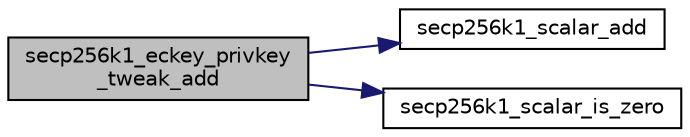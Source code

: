 digraph "secp256k1_eckey_privkey_tweak_add"
{
  edge [fontname="Helvetica",fontsize="10",labelfontname="Helvetica",labelfontsize="10"];
  node [fontname="Helvetica",fontsize="10",shape=record];
  rankdir="LR";
  Node0 [label="secp256k1_eckey_privkey\l_tweak_add",height=0.2,width=0.4,color="black", fillcolor="grey75", style="filled", fontcolor="black"];
  Node0 -> Node1 [color="midnightblue",fontsize="10",style="solid",fontname="Helvetica"];
  Node1 [label="secp256k1_scalar_add",height=0.2,width=0.4,color="black", fillcolor="white", style="filled",URL="$db/d94/scalar_8h.html#a83257652850276cd74c7cdd1f9444d9c",tooltip="Add two scalars together (modulo the group order). "];
  Node0 -> Node2 [color="midnightblue",fontsize="10",style="solid",fontname="Helvetica"];
  Node2 [label="secp256k1_scalar_is_zero",height=0.2,width=0.4,color="black", fillcolor="white", style="filled",URL="$db/d94/scalar_8h.html#a3f0ac84fe49a1c1f51212582a2c149d4",tooltip="Check whether a scalar equals zero. "];
}
